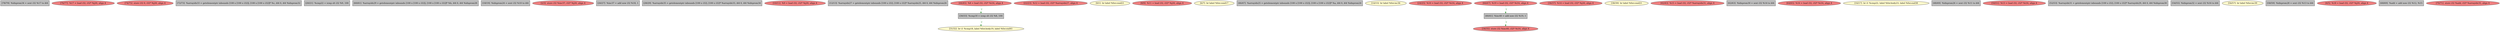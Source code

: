 
digraph G {


node869 [fillcolor=grey,label="[78/79]  %idxprom34 = sext i32 %17 to i64",shape=rectangle,style=filled ]
node868 [fillcolor=lightcoral,label="[76/77]  %17 = load i32, i32* %j20, align 4",shape=ellipse,style=filled ]
node867 [fillcolor=lightcoral,label="[74/75]  store i32 0, i32* %j20, align 4",shape=ellipse,style=filled ]
node866 [fillcolor=grey,label="[72/73]  %arrayidx33 = getelementptr inbounds [100 x [100 x i32]], [100 x [100 x i32]]* %c, i64 0, i64 %idxprom32",shape=rectangle,style=filled ]
node840 [fillcolor=grey,label="[20/21]  %cmp22 = icmp slt i32 %9, 100",shape=rectangle,style=filled ]
node860 [fillcolor=grey,label="[60/61]  %arrayidx29 = getelementptr inbounds [100 x [100 x i32]], [100 x [100 x i32]]* %b, i64 0, i64 %idxprom28",shape=rectangle,style=filled ]
node839 [fillcolor=grey,label="[18/19]  %idxprom24 = sext i32 %10 to i64",shape=rectangle,style=filled ]
node831 [fillcolor=lightcoral,label="[2/3]  store i32 %inc37, i32* %j20, align 4",shape=ellipse,style=filled ]
node843 [fillcolor=grey,label="[26/27]  %inc37 = add nsw i32 %18, 1",shape=rectangle,style=filled ]
node844 [fillcolor=grey,label="[28/29]  %arrayidx35 = getelementptr inbounds [100 x i32], [100 x i32]* %arrayidx33, i64 0, i64 %idxprom34",shape=rectangle,style=filled ]
node835 [fillcolor=lightcoral,label="[10/11]  %9 = load i32, i32* %j20, align 4",shape=ellipse,style=filled ]
node836 [fillcolor=grey,label="[12/13]  %arrayidx27 = getelementptr inbounds [100 x i32], [100 x i32]* %arrayidx25, i64 0, i64 %idxprom26",shape=rectangle,style=filled ]
node855 [fillcolor=lemonchiffon,label="[31/32]  br i1 %cmp18, label %for.body19, label %for.end41",shape=ellipse,style=filled ]
node841 [fillcolor=lightcoral,label="[22/23]  %12 = load i32, i32* %arrayidx27, align 4",shape=ellipse,style=filled ]
node830 [fillcolor=lemonchiffon,label="[0/1]  br label %for.cond21",shape=ellipse,style=filled ]
node834 [fillcolor=lightcoral,label="[8/9]  %11 = load i32, i32* %j20, align 4",shape=ellipse,style=filled ]
node833 [fillcolor=lemonchiffon,label="[6/7]  br label %for.cond17",shape=ellipse,style=filled ]
node852 [fillcolor=grey,label="[46/47]  %arrayidx25 = getelementptr inbounds [100 x [100 x i32]], [100 x [100 x i32]]* %a, i64 0, i64 %idxprom24",shape=rectangle,style=filled ]
node837 [fillcolor=lemonchiffon,label="[14/15]  br label %for.inc36",shape=ellipse,style=filled ]
node842 [fillcolor=lightcoral,label="[24/25]  %10 = load i32, i32* %i16, align 4",shape=ellipse,style=filled ]
node846 [fillcolor=lightcoral,label="[34/35]  store i32 %inc40, i32* %i16, align 4",shape=ellipse,style=filled ]
node847 [fillcolor=lightcoral,label="[36/37]  %14 = load i32, i32* %j20, align 4",shape=ellipse,style=filled ]
node848 [fillcolor=lemonchiffon,label="[38/39]  br label %for.cond21",shape=ellipse,style=filled ]
node849 [fillcolor=grey,label="[40/41]  %inc40 = add nsw i32 %19, 1",shape=rectangle,style=filled ]
node850 [fillcolor=lightcoral,label="[42/43]  %15 = load i32, i32* %arrayidx31, align 4",shape=ellipse,style=filled ]
node861 [fillcolor=grey,label="[62/63]  %idxprom30 = sext i32 %14 to i64",shape=rectangle,style=filled ]
node862 [fillcolor=lightcoral,label="[64/65]  %16 = load i32, i32* %i16, align 4",shape=ellipse,style=filled ]
node838 [fillcolor=lemonchiffon,label="[16/17]  br i1 %cmp22, label %for.body23, label %for.end38",shape=ellipse,style=filled ]
node851 [fillcolor=lightcoral,label="[44/45]  %8 = load i32, i32* %i16, align 4",shape=ellipse,style=filled ]
node853 [fillcolor=grey,label="[48/49]  %idxprom26 = sext i32 %11 to i64",shape=rectangle,style=filled ]
node854 [fillcolor=lightcoral,label="[50/51]  %13 = load i32, i32* %i16, align 4",shape=ellipse,style=filled ]
node856 [fillcolor=grey,label="[52/53]  %arrayidx31 = getelementptr inbounds [100 x i32], [100 x i32]* %arrayidx29, i64 0, i64 %idxprom30",shape=rectangle,style=filled ]
node857 [fillcolor=grey,label="[54/55]  %idxprom32 = sext i32 %16 to i64",shape=rectangle,style=filled ]
node845 [fillcolor=grey,label="[30/33]  %cmp18 = icmp slt i32 %8, 100",shape=rectangle,style=filled ]
node858 [fillcolor=lemonchiffon,label="[56/57]  br label %for.inc39",shape=ellipse,style=filled ]
node859 [fillcolor=grey,label="[58/59]  %idxprom28 = sext i32 %13 to i64",shape=rectangle,style=filled ]
node863 [fillcolor=lightcoral,label="[66/67]  %19 = load i32, i32* %i16, align 4",shape=ellipse,style=filled ]
node832 [fillcolor=lightcoral,label="[4/5]  %18 = load i32, i32* %j20, align 4",shape=ellipse,style=filled ]
node864 [fillcolor=grey,label="[68/69]  %add = add nsw i32 %12, %15",shape=rectangle,style=filled ]
node865 [fillcolor=lightcoral,label="[70/71]  store i32 %add, i32* %arrayidx35, align 4",shape=ellipse,style=filled ]

node849->node846 [style=dotted,color=forestgreen,label="T",fontcolor=forestgreen ]
node851->node845 [style=dotted,color=forestgreen,label="T",fontcolor=forestgreen ]
node863->node849 [style=dotted,color=forestgreen,label="T",fontcolor=forestgreen ]
node845->node855 [style=dotted,color=forestgreen,label="T",fontcolor=forestgreen ]


}
